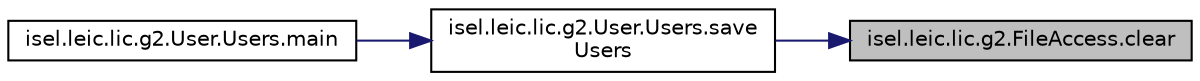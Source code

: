 digraph "isel.leic.lic.g2.FileAccess.clear"
{
 // LATEX_PDF_SIZE
  edge [fontname="Helvetica",fontsize="10",labelfontname="Helvetica",labelfontsize="10"];
  node [fontname="Helvetica",fontsize="10",shape=record];
  rankdir="RL";
  Node1 [label="isel.leic.lic.g2.FileAccess.clear",height=0.2,width=0.4,color="black", fillcolor="grey75", style="filled", fontcolor="black",tooltip=" "];
  Node1 -> Node2 [dir="back",color="midnightblue",fontsize="10",style="solid"];
  Node2 [label="isel.leic.lic.g2.User.Users.save\lUsers",height=0.2,width=0.4,color="black", fillcolor="white", style="filled",URL="$classisel_1_1leic_1_1lic_1_1g2_1_1_user_1_1_users.html#a49126f41ff6b9052f92620165ffb6b28",tooltip=" "];
  Node2 -> Node3 [dir="back",color="midnightblue",fontsize="10",style="solid"];
  Node3 [label="isel.leic.lic.g2.User.Users.main",height=0.2,width=0.4,color="black", fillcolor="white", style="filled",URL="$classisel_1_1leic_1_1lic_1_1g2_1_1_user_1_1_users.html#ad8103c47c1ee43c315c5a28abf8d4fdc",tooltip=" "];
}
